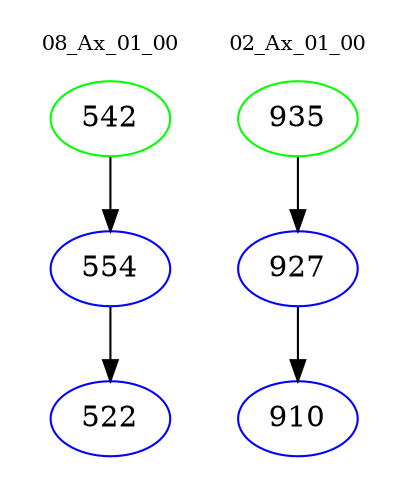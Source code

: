 digraph{
subgraph cluster_0 {
color = white
label = "08_Ax_01_00";
fontsize=10;
T0_542 [label="542", color="green"]
T0_542 -> T0_554 [color="black"]
T0_554 [label="554", color="blue"]
T0_554 -> T0_522 [color="black"]
T0_522 [label="522", color="blue"]
}
subgraph cluster_1 {
color = white
label = "02_Ax_01_00";
fontsize=10;
T1_935 [label="935", color="green"]
T1_935 -> T1_927 [color="black"]
T1_927 [label="927", color="blue"]
T1_927 -> T1_910 [color="black"]
T1_910 [label="910", color="blue"]
}
}
